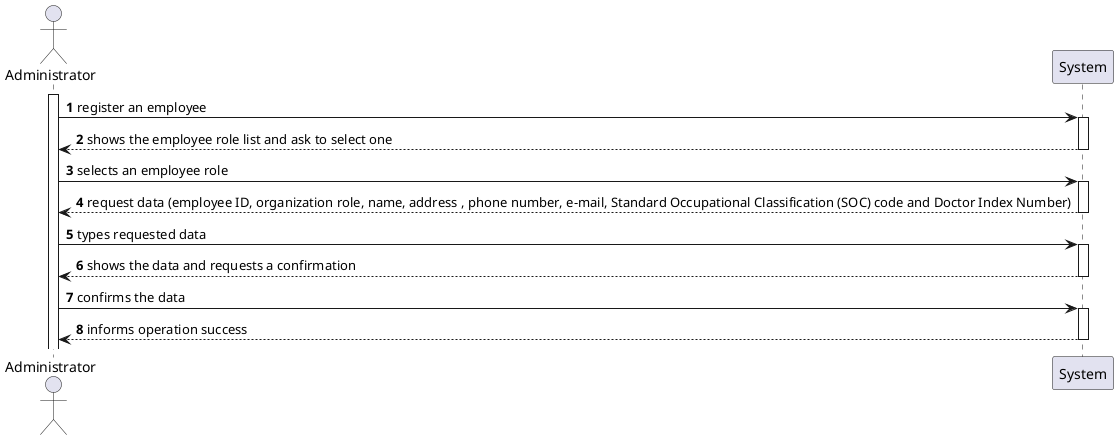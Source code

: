 @startuml
'https://plantuml.com/sequence-diagram

autonumber
actor "Administrator" as A
activate A
A -> System ++: register an employee
System --> A --: shows the employee role list and ask to select one
A -> System ++: selects an employee role
System -->  A --: request data (employee ID, organization role, name, address , phone number, e-mail, Standard Occupational Classification (SOC) code and Doctor Index Number)
A -> System ++: types requested data
System --> A --: shows the data and requests a confirmation
A -> System ++: confirms the data
System --> A --: informs operation success
@enduml